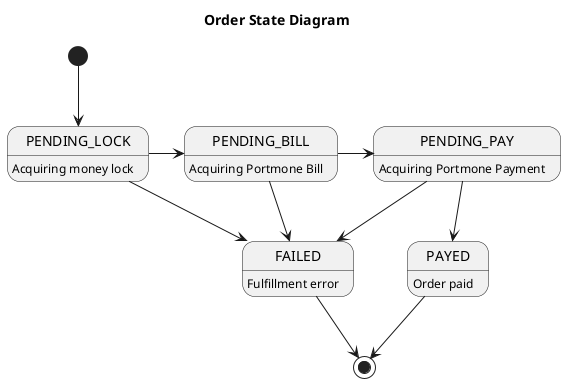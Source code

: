 @startuml
title Order State Diagram
'scale 350 width

[*] --> PENDING_LOCK

PENDING_LOCK -> FAILED
PENDING_BILL --> FAILED
PENDING_PAY --> FAILED

PENDING_LOCK -> PENDING_BILL
PENDING_BILL -> PENDING_PAY
PENDING_PAY --> PAYED

FAILED --> [*]
PAYED --> [*]

' Comments
PENDING_LOCK: Acquiring money lock
PENDING_BILL: Acquiring Portmone Bill
PENDING_PAY: Acquiring Portmone Payment
FAILED: Fulfillment error
PAYED: Order paid

@enduml